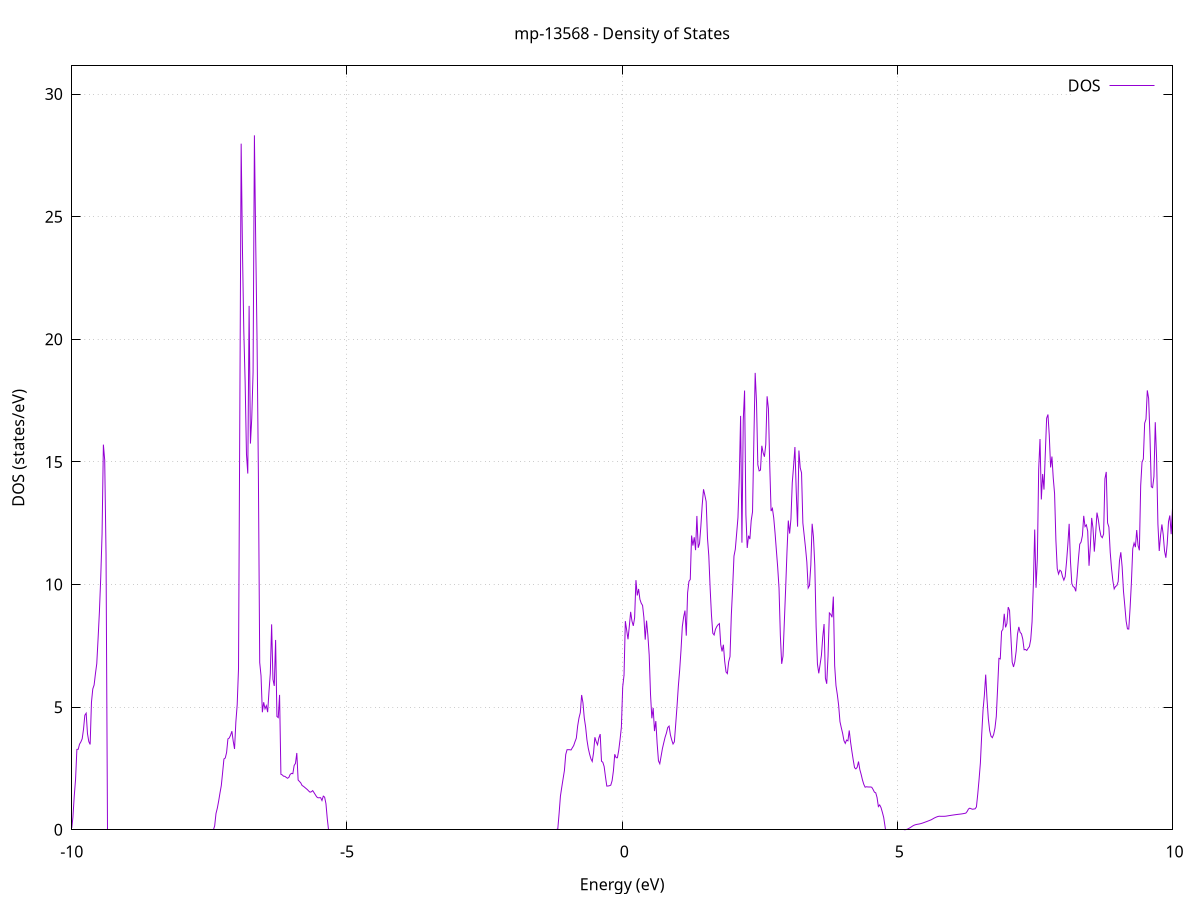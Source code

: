 set title 'mp-13568 - Density of States'
set xlabel 'Energy (eV)'
set ylabel 'DOS (states/eV)'
set grid
set xrange [-10:10]
set yrange [0:31.149]
set xzeroaxis lt -1
set terminal png size 800,600
set output 'mp-13568_dos_gnuplot.png'
plot '-' using 1:2 with lines title 'DOS'
-34.990000 0.000000
-34.965900 0.000000
-34.941900 0.000000
-34.917800 0.000000
-34.893700 0.000000
-34.869600 0.000000
-34.845600 0.000000
-34.821500 0.000000
-34.797400 0.000000
-34.773400 0.000000
-34.749300 0.000000
-34.725200 0.000000
-34.701100 0.000000
-34.677100 0.000000
-34.653000 0.000000
-34.628900 0.000000
-34.604900 0.000000
-34.580800 0.000000
-34.556700 0.000000
-34.532600 0.000000
-34.508600 0.000000
-34.484500 0.000000
-34.460400 0.000000
-34.436400 0.000000
-34.412300 0.000000
-34.388200 0.000000
-34.364100 0.000000
-34.340100 0.000000
-34.316000 0.000000
-34.291900 0.000000
-34.267900 0.000000
-34.243800 0.000000
-34.219700 0.000000
-34.195600 0.000000
-34.171600 0.000000
-34.147500 0.000000
-34.123400 0.000000
-34.099300 0.000000
-34.075300 0.000000
-34.051200 0.000000
-34.027100 0.000000
-34.003100 0.000000
-33.979000 0.000000
-33.954900 0.000000
-33.930800 0.000000
-33.906800 0.000000
-33.882700 0.000000
-33.858600 0.000000
-33.834600 0.000000
-33.810500 0.000000
-33.786400 0.000000
-33.762300 0.000000
-33.738300 0.000000
-33.714200 0.000000
-33.690100 0.000000
-33.666100 0.000000
-33.642000 0.000000
-33.617900 0.000000
-33.593800 0.000000
-33.569800 0.000000
-33.545700 0.000000
-33.521600 0.000000
-33.497600 0.000000
-33.473500 0.000000
-33.449400 0.000000
-33.425300 0.000000
-33.401300 0.000000
-33.377200 0.000000
-33.353100 0.000000
-33.329100 0.000000
-33.305000 0.000000
-33.280900 0.000000
-33.256800 0.000000
-33.232800 0.000000
-33.208700 0.000000
-33.184600 0.000000
-33.160600 0.000000
-33.136500 0.000000
-33.112400 0.000000
-33.088300 0.000000
-33.064300 0.000000
-33.040200 0.000000
-33.016100 0.000000
-32.992100 0.000000
-32.968000 0.000000
-32.943900 0.000000
-32.919800 0.000000
-32.895800 0.000000
-32.871700 0.000000
-32.847600 0.000000
-32.823600 0.000000
-32.799500 86.111900
-32.775400 232.921200
-32.751300 0.000000
-32.727300 0.000000
-32.703200 0.000000
-32.679100 0.000000
-32.655100 0.000000
-32.631000 0.000000
-32.606900 0.000000
-32.582800 0.000000
-32.558800 0.000000
-32.534700 0.000000
-32.510600 0.000000
-32.486600 0.000000
-32.462500 0.000000
-32.438400 0.000000
-32.414300 0.000000
-32.390300 0.000000
-32.366200 0.000000
-32.342100 0.000000
-32.318100 0.000000
-32.294000 0.000000
-32.269900 0.000000
-32.245800 0.000000
-32.221800 0.000000
-32.197700 0.000000
-32.173600 0.000000
-32.149600 0.000000
-32.125500 0.000000
-32.101400 0.000000
-32.077300 0.000000
-32.053300 0.000000
-32.029200 0.000000
-32.005100 0.000000
-31.981000 0.000000
-31.957000 0.000000
-31.932900 0.000000
-31.908800 0.000000
-31.884800 0.000000
-31.860700 0.000000
-31.836600 0.000000
-31.812500 0.000000
-31.788500 0.000000
-31.764400 0.000000
-31.740300 0.000000
-31.716300 0.000000
-31.692200 0.000000
-31.668100 0.000000
-31.644000 0.000000
-31.620000 0.000000
-31.595900 0.000000
-31.571800 0.000000
-31.547800 0.000000
-31.523700 0.000000
-31.499600 0.000000
-31.475500 0.000000
-31.451500 0.000000
-31.427400 0.000000
-31.403300 0.000000
-31.379300 0.000000
-31.355200 0.000000
-31.331100 0.000000
-31.307000 0.000000
-31.283000 0.000000
-31.258900 0.000000
-31.234800 0.000000
-31.210800 0.000000
-31.186700 0.000000
-31.162600 0.000000
-31.138500 0.000000
-31.114500 0.000000
-31.090400 0.000000
-31.066300 0.000000
-31.042300 0.000000
-31.018200 0.000000
-30.994100 0.000000
-30.970000 0.000000
-30.946000 0.000000
-30.921900 0.000000
-30.897800 0.000000
-30.873800 0.000000
-30.849700 0.000000
-30.825600 0.000000
-30.801500 0.000000
-30.777500 0.000000
-30.753400 0.000000
-30.729300 0.000000
-30.705300 0.000000
-30.681200 0.000000
-30.657100 0.000000
-30.633000 0.000000
-30.609000 0.000000
-30.584900 0.000000
-30.560800 0.000000
-30.536800 0.000000
-30.512700 0.000000
-30.488600 0.000000
-30.464500 0.000000
-30.440500 0.000000
-30.416400 0.000000
-30.392300 0.000000
-30.368300 0.000000
-30.344200 0.000000
-30.320100 0.000000
-30.296000 0.000000
-30.272000 0.000000
-30.247900 0.000000
-30.223800 0.000000
-30.199800 0.000000
-30.175700 0.000000
-30.151600 0.000000
-30.127500 0.000000
-30.103500 0.000000
-30.079400 0.000000
-30.055300 0.000000
-30.031300 0.000000
-30.007200 0.000000
-29.983100 0.000000
-29.959000 0.000000
-29.935000 0.000000
-29.910900 0.000000
-29.886800 0.000000
-29.862800 0.000000
-29.838700 0.000000
-29.814600 0.000000
-29.790500 0.000000
-29.766500 0.000000
-29.742400 0.000000
-29.718300 0.000000
-29.694200 0.000000
-29.670200 0.000000
-29.646100 0.000000
-29.622000 0.000000
-29.598000 0.000000
-29.573900 0.000000
-29.549800 0.000000
-29.525700 0.000000
-29.501700 0.000000
-29.477600 0.000000
-29.453500 0.000000
-29.429500 0.000000
-29.405400 0.000000
-29.381300 0.000000
-29.357200 0.000000
-29.333200 0.000000
-29.309100 0.000000
-29.285000 0.000000
-29.261000 0.000000
-29.236900 0.000000
-29.212800 0.000000
-29.188700 0.000000
-29.164700 0.000000
-29.140600 0.000000
-29.116500 0.000000
-29.092500 0.000000
-29.068400 0.000000
-29.044300 0.000000
-29.020200 0.000000
-28.996200 0.000000
-28.972100 0.000000
-28.948000 0.000000
-28.924000 0.000000
-28.899900 0.000000
-28.875800 0.000000
-28.851700 0.000000
-28.827700 0.000000
-28.803600 0.000000
-28.779500 0.000000
-28.755500 0.000000
-28.731400 0.000000
-28.707300 0.000000
-28.683200 0.000000
-28.659200 0.000000
-28.635100 0.000000
-28.611000 0.000000
-28.587000 0.000000
-28.562900 0.000000
-28.538800 0.000000
-28.514700 0.000000
-28.490700 0.000000
-28.466600 0.000000
-28.442500 0.000000
-28.418500 0.000000
-28.394400 0.000000
-28.370300 0.000000
-28.346200 0.000000
-28.322200 0.000000
-28.298100 0.000000
-28.274000 0.000000
-28.250000 0.000000
-28.225900 0.000000
-28.201800 0.000000
-28.177700 0.000000
-28.153700 0.000000
-28.129600 0.000000
-28.105500 0.000000
-28.081500 0.000000
-28.057400 0.000000
-28.033300 0.000000
-28.009200 0.000000
-27.985200 0.000000
-27.961100 0.000000
-27.937000 0.000000
-27.913000 0.000000
-27.888900 0.000000
-27.864800 0.000000
-27.840700 0.000000
-27.816700 0.000000
-27.792600 0.000000
-27.768500 0.000000
-27.744500 0.000000
-27.720400 0.000000
-27.696300 0.000000
-27.672200 0.000000
-27.648200 0.000000
-27.624100 0.000000
-27.600000 0.000000
-27.575900 0.000000
-27.551900 0.000000
-27.527800 0.000000
-27.503700 0.000000
-27.479700 0.000000
-27.455600 0.000000
-27.431500 0.000000
-27.407400 0.000000
-27.383400 0.000000
-27.359300 0.000000
-27.335200 0.000000
-27.311200 0.000000
-27.287100 0.000000
-27.263000 0.000000
-27.238900 0.000000
-27.214900 0.000000
-27.190800 0.000000
-27.166700 0.000000
-27.142700 0.000000
-27.118600 0.000000
-27.094500 0.000000
-27.070400 0.000000
-27.046400 0.000000
-27.022300 0.000000
-26.998200 0.000000
-26.974200 0.000000
-26.950100 0.000000
-26.926000 0.000000
-26.901900 0.000000
-26.877900 0.000000
-26.853800 0.000000
-26.829700 0.000000
-26.805700 0.000000
-26.781600 0.000000
-26.757500 0.000000
-26.733400 0.000000
-26.709400 0.000000
-26.685300 0.000000
-26.661200 0.000000
-26.637200 0.000000
-26.613100 0.000000
-26.589000 0.000000
-26.564900 0.000000
-26.540900 0.000000
-26.516800 0.000000
-26.492700 0.000000
-26.468700 0.000000
-26.444600 0.000000
-26.420500 0.000000
-26.396400 0.000000
-26.372400 0.000000
-26.348300 0.000000
-26.324200 0.000000
-26.300200 0.000000
-26.276100 0.000000
-26.252000 0.000000
-26.227900 0.000000
-26.203900 0.000000
-26.179800 0.000000
-26.155700 0.000000
-26.131700 0.000000
-26.107600 0.000000
-26.083500 0.000000
-26.059400 0.000000
-26.035400 0.000000
-26.011300 0.000000
-25.987200 0.000000
-25.963200 0.000000
-25.939100 0.000000
-25.915000 0.000000
-25.890900 0.000000
-25.866900 0.000000
-25.842800 0.000000
-25.818700 0.000000
-25.794700 0.000000
-25.770600 0.000000
-25.746500 0.000000
-25.722400 0.000000
-25.698400 0.000000
-25.674300 0.000000
-25.650200 0.000000
-25.626200 0.000000
-25.602100 0.000000
-25.578000 0.000000
-25.553900 0.000000
-25.529900 0.000000
-25.505800 0.000000
-25.481700 0.000000
-25.457700 0.000000
-25.433600 0.000000
-25.409500 0.000000
-25.385400 0.000000
-25.361400 0.000000
-25.337300 0.000000
-25.313200 0.000000
-25.289100 0.000000
-25.265100 0.000000
-25.241000 0.000000
-25.216900 0.000000
-25.192900 0.000000
-25.168800 0.000000
-25.144700 0.000000
-25.120600 0.000000
-25.096600 0.000000
-25.072500 0.000000
-25.048400 0.000000
-25.024400 0.000000
-25.000300 0.000000
-24.976200 0.000000
-24.952100 0.000000
-24.928100 0.000000
-24.904000 0.000000
-24.879900 0.000000
-24.855900 0.000000
-24.831800 0.000000
-24.807700 0.000000
-24.783600 0.000000
-24.759600 0.000000
-24.735500 0.000000
-24.711400 0.000000
-24.687400 0.000000
-24.663300 0.000000
-24.639200 0.000000
-24.615100 0.000000
-24.591100 0.000000
-24.567000 0.000000
-24.542900 0.000000
-24.518900 0.000000
-24.494800 0.000000
-24.470700 0.000000
-24.446600 0.000000
-24.422600 0.000000
-24.398500 0.000000
-24.374400 0.000000
-24.350400 0.000000
-24.326300 0.000000
-24.302200 0.000000
-24.278100 0.000000
-24.254100 0.000000
-24.230000 0.000000
-24.205900 0.000000
-24.181900 0.000000
-24.157800 0.000000
-24.133700 0.000000
-24.109600 0.000000
-24.085600 0.000000
-24.061500 0.000000
-24.037400 0.000000
-24.013400 0.000000
-23.989300 0.000000
-23.965200 0.000000
-23.941100 0.000000
-23.917100 0.000000
-23.893000 0.000000
-23.868900 0.000000
-23.844900 0.000000
-23.820800 0.000000
-23.796700 0.000000
-23.772600 0.000000
-23.748600 0.000000
-23.724500 0.000000
-23.700400 0.000000
-23.676400 0.000000
-23.652300 0.000000
-23.628200 0.000000
-23.604100 0.000000
-23.580100 0.000000
-23.556000 0.000000
-23.531900 0.000000
-23.507900 0.000000
-23.483800 0.000000
-23.459700 0.000000
-23.435600 0.000000
-23.411600 0.000000
-23.387500 0.000000
-23.363400 0.000000
-23.339400 0.000000
-23.315300 0.000000
-23.291200 0.000000
-23.267100 0.000000
-23.243100 0.000000
-23.219000 0.000000
-23.194900 0.000000
-23.170900 0.000000
-23.146800 0.000000
-23.122700 0.000000
-23.098600 0.000000
-23.074600 0.000000
-23.050500 0.000000
-23.026400 0.000000
-23.002300 0.000000
-22.978300 0.000000
-22.954200 0.000000
-22.930100 0.000000
-22.906100 0.000000
-22.882000 0.000000
-22.857900 0.000000
-22.833800 0.000000
-22.809800 0.000000
-22.785700 0.000000
-22.761600 0.000000
-22.737600 0.000000
-22.713500 0.000000
-22.689400 0.000000
-22.665300 0.000000
-22.641300 0.000000
-22.617200 0.000000
-22.593100 0.000000
-22.569100 0.000000
-22.545000 0.000000
-22.520900 0.000000
-22.496800 0.000000
-22.472800 0.000000
-22.448700 0.000000
-22.424600 0.000000
-22.400600 0.000000
-22.376500 0.000000
-22.352400 0.000000
-22.328300 0.000000
-22.304300 0.000000
-22.280200 0.000000
-22.256100 0.000000
-22.232100 0.000000
-22.208000 0.000000
-22.183900 0.000000
-22.159800 0.000000
-22.135800 0.000000
-22.111700 0.000000
-22.087600 0.000000
-22.063600 0.000000
-22.039500 0.000000
-22.015400 0.000000
-21.991300 0.000000
-21.967300 0.000000
-21.943200 0.000000
-21.919100 0.000000
-21.895100 0.000000
-21.871000 0.000000
-21.846900 0.000000
-21.822800 0.000000
-21.798800 0.000000
-21.774700 0.000000
-21.750600 0.000000
-21.726600 0.000000
-21.702500 0.000000
-21.678400 0.000000
-21.654300 0.000000
-21.630300 0.000000
-21.606200 0.000000
-21.582100 0.000000
-21.558100 0.000000
-21.534000 0.000000
-21.509900 0.000000
-21.485800 0.000000
-21.461800 0.000000
-21.437700 0.000000
-21.413600 0.000000
-21.389600 0.000000
-21.365500 0.000000
-21.341400 0.000000
-21.317300 0.000000
-21.293300 0.000000
-21.269200 0.000000
-21.245100 0.000000
-21.221100 0.000000
-21.197000 0.000000
-21.172900 0.000000
-21.148800 0.000000
-21.124800 0.000000
-21.100700 0.000000
-21.076600 0.000000
-21.052600 0.000000
-21.028500 0.000000
-21.004400 0.000000
-20.980300 0.000000
-20.956300 0.000000
-20.932200 0.000000
-20.908100 0.000000
-20.884000 0.000000
-20.860000 0.000000
-20.835900 0.000000
-20.811800 0.000000
-20.787800 0.000000
-20.763700 0.000000
-20.739600 0.000000
-20.715500 0.000000
-20.691500 0.000000
-20.667400 0.000000
-20.643300 0.000000
-20.619300 0.000000
-20.595200 0.000000
-20.571100 0.000000
-20.547000 0.000000
-20.523000 0.000000
-20.498900 0.000000
-20.474800 0.000000
-20.450800 0.000000
-20.426700 0.000000
-20.402600 0.000000
-20.378500 0.000000
-20.354500 0.000000
-20.330400 0.000000
-20.306300 0.000000
-20.282300 0.000000
-20.258200 0.000000
-20.234100 0.000000
-20.210000 0.000000
-20.186000 0.000000
-20.161900 0.000000
-20.137800 0.000000
-20.113800 0.000000
-20.089700 0.000000
-20.065600 0.000000
-20.041500 0.000000
-20.017500 0.000000
-19.993400 0.000000
-19.969300 0.000000
-19.945300 0.000000
-19.921200 0.000000
-19.897100 0.000000
-19.873000 0.000000
-19.849000 0.000000
-19.824900 0.000000
-19.800800 0.000000
-19.776800 0.000000
-19.752700 0.000000
-19.728600 0.000000
-19.704500 0.000000
-19.680500 0.000000
-19.656400 0.000000
-19.632300 0.000000
-19.608300 0.000000
-19.584200 0.000000
-19.560100 0.000000
-19.536000 0.000000
-19.512000 0.000000
-19.487900 0.000000
-19.463800 0.000000
-19.439800 0.000000
-19.415700 0.000000
-19.391600 0.000000
-19.367500 0.000000
-19.343500 0.000000
-19.319400 0.000000
-19.295300 0.000000
-19.271300 0.000000
-19.247200 0.000000
-19.223100 0.000000
-19.199000 0.000000
-19.175000 0.000000
-19.150900 0.000000
-19.126800 0.000000
-19.102800 0.000000
-19.078700 0.000000
-19.054600 0.000000
-19.030500 0.000000
-19.006500 0.000000
-18.982400 0.000000
-18.958300 0.000000
-18.934300 0.000000
-18.910200 0.000000
-18.886100 0.000000
-18.862000 0.000000
-18.838000 0.000000
-18.813900 0.000000
-18.789800 0.000000
-18.765800 0.000000
-18.741700 0.000000
-18.717600 0.000000
-18.693500 0.000000
-18.669500 0.000000
-18.645400 0.000000
-18.621300 0.000000
-18.597200 0.000000
-18.573200 0.000000
-18.549100 0.000000
-18.525000 0.000000
-18.501000 0.000000
-18.476900 0.000000
-18.452800 0.000000
-18.428700 0.000000
-18.404700 0.000000
-18.380600 0.000000
-18.356500 0.000000
-18.332500 0.000000
-18.308400 0.000000
-18.284300 0.000000
-18.260200 0.000000
-18.236200 0.000000
-18.212100 0.000000
-18.188000 0.000000
-18.164000 0.000000
-18.139900 0.000000
-18.115800 0.000000
-18.091700 0.000000
-18.067700 0.000000
-18.043600 0.000000
-18.019500 0.000000
-17.995500 0.000000
-17.971400 0.000000
-17.947300 0.000000
-17.923200 0.000000
-17.899200 0.000000
-17.875100 0.000000
-17.851000 0.000000
-17.827000 0.000000
-17.802900 0.000000
-17.778800 0.000000
-17.754700 0.000000
-17.730700 0.000000
-17.706600 0.000000
-17.682500 0.000000
-17.658500 0.000000
-17.634400 0.000000
-17.610300 0.000000
-17.586200 0.000000
-17.562200 0.000000
-17.538100 0.000000
-17.514000 0.000000
-17.490000 0.000000
-17.465900 0.000000
-17.441800 0.000000
-17.417700 0.000000
-17.393700 0.000000
-17.369600 0.000000
-17.345500 0.000000
-17.321500 0.000000
-17.297400 0.000000
-17.273300 0.000000
-17.249200 0.000000
-17.225200 0.000000
-17.201100 0.000000
-17.177000 0.000000
-17.153000 0.000000
-17.128900 0.000000
-17.104800 0.000000
-17.080700 0.000000
-17.056700 0.000000
-17.032600 0.000000
-17.008500 0.000000
-16.984500 0.000000
-16.960400 0.000000
-16.936300 0.000000
-16.912200 0.000000
-16.888200 0.000000
-16.864100 0.000000
-16.840000 0.000000
-16.816000 0.000000
-16.791900 0.000000
-16.767800 0.000000
-16.743700 0.000000
-16.719700 0.000000
-16.695600 0.000000
-16.671500 0.000000
-16.647500 0.000000
-16.623400 0.000000
-16.599300 0.000000
-16.575200 0.000000
-16.551200 0.000000
-16.527100 0.000000
-16.503000 0.000000
-16.478900 0.000000
-16.454900 0.000000
-16.430800 0.000000
-16.406700 0.000000
-16.382700 0.000000
-16.358600 0.000000
-16.334500 0.000000
-16.310400 0.000000
-16.286400 0.000000
-16.262300 0.000000
-16.238200 0.000000
-16.214200 0.000000
-16.190100 0.000000
-16.166000 0.000000
-16.141900 0.000000
-16.117900 0.000000
-16.093800 0.000000
-16.069700 0.000000
-16.045700 0.000000
-16.021600 0.000000
-15.997500 0.000000
-15.973400 0.000000
-15.949400 0.000000
-15.925300 0.000000
-15.901200 0.000000
-15.877200 0.000000
-15.853100 0.000000
-15.829000 0.000000
-15.804900 0.000000
-15.780900 0.000000
-15.756800 0.000000
-15.732700 0.000000
-15.708700 0.000000
-15.684600 0.000000
-15.660500 0.000000
-15.636400 0.000000
-15.612400 0.000000
-15.588300 0.000000
-15.564200 0.000000
-15.540200 0.000000
-15.516100 0.000000
-15.492000 0.000000
-15.467900 0.000000
-15.443900 0.000000
-15.419800 0.000000
-15.395700 0.000000
-15.371700 0.000000
-15.347600 0.000000
-15.323500 0.000000
-15.299400 0.000000
-15.275400 0.000000
-15.251300 0.000000
-15.227200 0.000000
-15.203200 0.000000
-15.179100 0.000000
-15.155000 0.000000
-15.130900 0.000000
-15.106900 0.000000
-15.082800 0.000000
-15.058700 0.000000
-15.034700 0.000000
-15.010600 0.000000
-14.986500 0.000000
-14.962400 0.000000
-14.938400 0.000000
-14.914300 0.000000
-14.890200 0.000000
-14.866200 0.000000
-14.842100 0.000000
-14.818000 0.000000
-14.793900 0.000000
-14.769900 0.000000
-14.745800 0.000000
-14.721700 0.000000
-14.697700 0.000000
-14.673600 0.000000
-14.649500 0.000000
-14.625400 0.000000
-14.601400 0.000000
-14.577300 0.000000
-14.553200 0.000000
-14.529200 0.000000
-14.505100 0.000000
-14.481000 0.000000
-14.456900 0.000000
-14.432900 0.000000
-14.408800 0.000000
-14.384700 0.000000
-14.360700 0.000000
-14.336600 12.967700
-14.312500 31.496700
-14.288400 42.313700
-14.264400 48.098300
-14.240300 62.710600
-14.216200 59.445300
-14.192100 24.564800
-14.168100 40.774800
-14.144000 45.302000
-14.119900 33.824400
-14.095900 59.815400
-14.071800 63.759600
-14.047700 96.564700
-14.023600 73.186100
-13.999600 54.507500
-13.975500 55.026000
-13.951400 69.429700
-13.927400 77.406000
-13.903300 0.031600
-13.879200 0.000000
-13.855100 0.000000
-13.831100 0.000000
-13.807000 0.000000
-13.782900 0.000000
-13.758900 0.000000
-13.734800 0.000000
-13.710700 0.000000
-13.686600 0.000000
-13.662600 0.000000
-13.638500 0.000000
-13.614400 0.000000
-13.590400 0.000000
-13.566300 0.000000
-13.542200 0.000000
-13.518100 0.000000
-13.494100 0.000000
-13.470000 0.000000
-13.445900 0.000000
-13.421900 0.000000
-13.397800 0.000000
-13.373700 0.000000
-13.349600 0.000000
-13.325600 0.000000
-13.301500 0.000000
-13.277400 0.000000
-13.253400 0.000000
-13.229300 0.000000
-13.205200 0.000000
-13.181100 0.000000
-13.157100 0.000000
-13.133000 0.000000
-13.108900 0.000000
-13.084900 0.000000
-13.060800 0.000000
-13.036700 0.000000
-13.012600 0.000000
-12.988600 0.000000
-12.964500 0.000000
-12.940400 0.000000
-12.916400 0.000000
-12.892300 0.000000
-12.868200 0.000000
-12.844100 0.000000
-12.820100 0.000000
-12.796000 0.000000
-12.771900 0.000000
-12.747900 0.000000
-12.723800 0.000000
-12.699700 0.000000
-12.675600 0.000000
-12.651600 0.000000
-12.627500 0.000000
-12.603400 0.000000
-12.579400 0.000000
-12.555300 0.000000
-12.531200 0.000000
-12.507100 0.000000
-12.483100 0.000000
-12.459000 0.000000
-12.434900 0.000000
-12.410900 0.000000
-12.386800 0.000000
-12.362700 0.000000
-12.338600 0.000000
-12.314600 0.000000
-12.290500 0.000000
-12.266400 0.000000
-12.242400 0.000000
-12.218300 0.000000
-12.194200 0.000000
-12.170100 0.000000
-12.146100 0.000000
-12.122000 0.000000
-12.097900 0.000000
-12.073900 0.000000
-12.049800 0.000000
-12.025700 0.000000
-12.001600 0.000000
-11.977600 0.000000
-11.953500 0.000000
-11.929400 0.000000
-11.905300 0.000000
-11.881300 0.000000
-11.857200 0.000000
-11.833100 0.000000
-11.809100 0.000000
-11.785000 0.000000
-11.760900 0.000000
-11.736800 0.000000
-11.712800 0.000000
-11.688700 0.000000
-11.664600 0.000000
-11.640600 0.000000
-11.616500 0.000000
-11.592400 0.000000
-11.568300 0.000000
-11.544300 0.000000
-11.520200 0.000000
-11.496100 0.000000
-11.472100 0.000000
-11.448000 0.000000
-11.423900 0.000000
-11.399800 0.000000
-11.375800 0.000000
-11.351700 0.000000
-11.327600 0.000000
-11.303600 0.000000
-11.279500 0.000000
-11.255400 0.000000
-11.231300 0.000000
-11.207300 0.000000
-11.183200 0.000000
-11.159100 0.000000
-11.135100 0.000000
-11.111000 0.000000
-11.086900 0.000000
-11.062800 0.000000
-11.038800 0.000000
-11.014700 0.000000
-10.990600 0.000000
-10.966600 0.000000
-10.942500 0.000000
-10.918400 0.000000
-10.894300 0.000000
-10.870300 0.000000
-10.846200 0.000000
-10.822100 0.000000
-10.798100 0.000000
-10.774000 0.000000
-10.749900 0.000000
-10.725800 0.000000
-10.701800 0.000000
-10.677700 0.000000
-10.653600 0.000000
-10.629600 0.000000
-10.605500 0.000000
-10.581400 0.000000
-10.557300 0.000000
-10.533300 0.000000
-10.509200 0.000000
-10.485100 0.000000
-10.461100 0.000000
-10.437000 0.000000
-10.412900 0.000000
-10.388800 0.000000
-10.364800 0.000000
-10.340700 0.000000
-10.316600 0.000000
-10.292600 0.000000
-10.268500 0.000000
-10.244400 0.000000
-10.220300 0.000000
-10.196300 0.000000
-10.172200 0.000000
-10.148100 0.000000
-10.124100 0.000000
-10.100000 0.000000
-10.075900 0.000000
-10.051800 0.000000
-10.027800 0.000000
-10.003700 0.000000
-9.979600 0.510400
-9.955600 1.368800
-9.931500 2.054200
-9.907400 3.277600
-9.883300 3.283200
-9.859300 3.489300
-9.835200 3.582200
-9.811100 3.710400
-9.787000 4.101700
-9.763000 4.671100
-9.738900 4.753200
-9.714800 3.918100
-9.690800 3.595000
-9.666700 3.479600
-9.642600 5.199600
-9.618500 5.742500
-9.594500 5.902000
-9.570400 6.362800
-9.546300 6.773900
-9.522300 7.790100
-9.498200 8.890200
-9.474100 10.285500
-9.450000 12.053100
-9.426000 15.705700
-9.401900 15.074000
-9.377800 11.230900
-9.353800 0.000000
-9.329700 0.000000
-9.305600 0.000000
-9.281500 0.000000
-9.257500 0.000000
-9.233400 0.000000
-9.209300 0.000000
-9.185300 0.000000
-9.161200 0.000000
-9.137100 0.000000
-9.113000 0.000000
-9.089000 0.000000
-9.064900 0.000000
-9.040800 0.000000
-9.016800 0.000000
-8.992700 0.000000
-8.968600 0.000000
-8.944500 0.000000
-8.920500 0.000000
-8.896400 0.000000
-8.872300 0.000000
-8.848300 0.000000
-8.824200 0.000000
-8.800100 0.000000
-8.776000 0.000000
-8.752000 0.000000
-8.727900 0.000000
-8.703800 0.000000
-8.679800 0.000000
-8.655700 0.000000
-8.631600 0.000000
-8.607500 0.000000
-8.583500 0.000000
-8.559400 0.000000
-8.535300 0.000000
-8.511300 0.000000
-8.487200 0.000000
-8.463100 0.000000
-8.439000 0.000000
-8.415000 0.000000
-8.390900 0.000000
-8.366800 0.000000
-8.342800 0.000000
-8.318700 0.000000
-8.294600 0.000000
-8.270500 0.000000
-8.246500 0.000000
-8.222400 0.000000
-8.198300 0.000000
-8.174300 0.000000
-8.150200 0.000000
-8.126100 0.000000
-8.102000 0.000000
-8.078000 0.000000
-8.053900 0.000000
-8.029800 0.000000
-8.005800 0.000000
-7.981700 0.000000
-7.957600 0.000000
-7.933500 0.000000
-7.909500 0.000000
-7.885400 0.000000
-7.861300 0.000000
-7.837300 0.000000
-7.813200 0.000000
-7.789100 0.000000
-7.765000 0.000000
-7.741000 0.000000
-7.716900 0.000000
-7.692800 0.000000
-7.668800 0.000000
-7.644700 0.000000
-7.620600 0.000000
-7.596500 0.000000
-7.572500 0.000000
-7.548400 0.000000
-7.524300 0.000000
-7.500200 0.000000
-7.476200 0.000000
-7.452100 0.000000
-7.428000 0.000000
-7.404000 0.158000
-7.379900 0.660900
-7.355800 0.880200
-7.331700 1.167900
-7.307700 1.495900
-7.283600 1.799400
-7.259500 2.331000
-7.235500 2.887000
-7.211400 2.926300
-7.187300 3.152000
-7.163200 3.705000
-7.139200 3.742300
-7.115100 3.855500
-7.091000 4.020100
-7.067000 3.615200
-7.042900 3.295800
-7.018800 4.395900
-6.994700 5.096000
-6.970700 6.573600
-6.946600 17.114800
-6.922500 27.978000
-6.898500 23.593800
-6.874400 20.321700
-6.850300 18.259700
-6.826200 15.318800
-6.802200 14.525800
-6.778100 21.362200
-6.754000 15.747000
-6.730000 16.781300
-6.705900 18.647800
-6.681800 28.316900
-6.657700 23.874200
-6.633700 19.940800
-6.609600 14.530700
-6.585500 6.818800
-6.561500 6.277800
-6.537400 4.791800
-6.513300 5.200300
-6.489200 4.933200
-6.465200 5.059900
-6.441100 4.795700
-6.417000 5.633200
-6.393000 6.373200
-6.368900 8.376500
-6.344800 6.133400
-6.320700 5.865800
-6.296700 7.741100
-6.272600 4.618700
-6.248500 4.574100
-6.224500 5.500800
-6.200400 2.264300
-6.176300 2.237000
-6.152200 2.185100
-6.128200 2.177800
-6.104100 2.136500
-6.080000 2.100600
-6.056000 2.134700
-6.031900 2.257700
-6.007800 2.300700
-5.983700 2.286700
-5.959700 2.620500
-5.935600 2.708800
-5.911500 3.130400
-5.887500 2.030800
-5.863400 1.971000
-5.839300 1.911200
-5.815200 1.805400
-5.791200 1.773200
-5.767100 1.727900
-5.743000 1.682600
-5.719000 1.636600
-5.694900 1.579400
-5.670800 1.532600
-5.646700 1.550100
-5.622700 1.597300
-5.598600 1.514900
-5.574500 1.428400
-5.550500 1.341900
-5.526400 1.304900
-5.502300 1.306600
-5.478200 1.308400
-5.454200 1.193300
-5.430100 1.372200
-5.406000 1.331500
-5.381900 1.063600
-5.357900 0.454200
-5.333800 0.000000
-5.309700 0.000000
-5.285700 0.000000
-5.261600 0.000000
-5.237500 0.000000
-5.213400 0.000000
-5.189400 0.000000
-5.165300 0.000000
-5.141200 0.000000
-5.117200 0.000000
-5.093100 0.000000
-5.069000 0.000000
-5.044900 0.000000
-5.020900 0.000000
-4.996800 0.000000
-4.972700 0.000000
-4.948700 0.000000
-4.924600 0.000000
-4.900500 0.000000
-4.876400 0.000000
-4.852400 0.000000
-4.828300 0.000000
-4.804200 0.000000
-4.780200 0.000000
-4.756100 0.000000
-4.732000 0.000000
-4.707900 0.000000
-4.683900 0.000000
-4.659800 0.000000
-4.635700 0.000000
-4.611700 0.000000
-4.587600 0.000000
-4.563500 0.000000
-4.539400 0.000000
-4.515400 0.000000
-4.491300 0.000000
-4.467200 0.000000
-4.443200 0.000000
-4.419100 0.000000
-4.395000 0.000000
-4.370900 0.000000
-4.346900 0.000000
-4.322800 0.000000
-4.298700 0.000000
-4.274700 0.000000
-4.250600 0.000000
-4.226500 0.000000
-4.202400 0.000000
-4.178400 0.000000
-4.154300 0.000000
-4.130200 0.000000
-4.106200 0.000000
-4.082100 0.000000
-4.058000 0.000000
-4.033900 0.000000
-4.009900 0.000000
-3.985800 0.000000
-3.961700 0.000000
-3.937700 0.000000
-3.913600 0.000000
-3.889500 0.000000
-3.865400 0.000000
-3.841400 0.000000
-3.817300 0.000000
-3.793200 0.000000
-3.769200 0.000000
-3.745100 0.000000
-3.721000 0.000000
-3.696900 0.000000
-3.672900 0.000000
-3.648800 0.000000
-3.624700 0.000000
-3.600700 0.000000
-3.576600 0.000000
-3.552500 0.000000
-3.528400 0.000000
-3.504400 0.000000
-3.480300 0.000000
-3.456200 0.000000
-3.432200 0.000000
-3.408100 0.000000
-3.384000 0.000000
-3.359900 0.000000
-3.335900 0.000000
-3.311800 0.000000
-3.287700 0.000000
-3.263700 0.000000
-3.239600 0.000000
-3.215500 0.000000
-3.191400 0.000000
-3.167400 0.000000
-3.143300 0.000000
-3.119200 0.000000
-3.095100 0.000000
-3.071100 0.000000
-3.047000 0.000000
-3.022900 0.000000
-2.998900 0.000000
-2.974800 0.000000
-2.950700 0.000000
-2.926600 0.000000
-2.902600 0.000000
-2.878500 0.000000
-2.854400 0.000000
-2.830400 0.000000
-2.806300 0.000000
-2.782200 0.000000
-2.758100 0.000000
-2.734100 0.000000
-2.710000 0.000000
-2.685900 0.000000
-2.661900 0.000000
-2.637800 0.000000
-2.613700 0.000000
-2.589600 0.000000
-2.565600 0.000000
-2.541500 0.000000
-2.517400 0.000000
-2.493400 0.000000
-2.469300 0.000000
-2.445200 0.000000
-2.421100 0.000000
-2.397100 0.000000
-2.373000 0.000000
-2.348900 0.000000
-2.324900 0.000000
-2.300800 0.000000
-2.276700 0.000000
-2.252600 0.000000
-2.228600 0.000000
-2.204500 0.000000
-2.180400 0.000000
-2.156400 0.000000
-2.132300 0.000000
-2.108200 0.000000
-2.084100 0.000000
-2.060100 0.000000
-2.036000 0.000000
-2.011900 0.000000
-1.987900 0.000000
-1.963800 0.000000
-1.939700 0.000000
-1.915600 0.000000
-1.891600 0.000000
-1.867500 0.000000
-1.843400 0.000000
-1.819400 0.000000
-1.795300 0.000000
-1.771200 0.000000
-1.747100 0.000000
-1.723100 0.000000
-1.699000 0.000000
-1.674900 0.000000
-1.650900 0.000000
-1.626800 0.000000
-1.602700 0.000000
-1.578600 0.000000
-1.554600 0.000000
-1.530500 0.000000
-1.506400 0.000000
-1.482400 0.000000
-1.458300 0.000000
-1.434200 0.000000
-1.410100 0.000000
-1.386100 0.000000
-1.362000 0.000000
-1.337900 0.000000
-1.313900 0.000000
-1.289800 0.000000
-1.265700 0.000000
-1.241600 0.000000
-1.217600 0.000000
-1.193500 0.000000
-1.169400 0.034600
-1.145400 0.666800
-1.121300 1.373200
-1.097200 1.735100
-1.073100 2.079900
-1.049100 2.413700
-1.025000 3.068500
-1.000900 3.265500
-0.976900 3.265800
-0.952800 3.264000
-0.928700 3.254500
-0.904600 3.344600
-0.880600 3.432100
-0.856500 3.593500
-0.832400 3.735900
-0.808300 4.234400
-0.784300 4.559500
-0.760200 4.774600
-0.736100 5.495800
-0.712100 5.178800
-0.688000 4.555500
-0.663900 4.194700
-0.639800 3.669200
-0.615800 3.326900
-0.591700 3.086400
-0.567600 2.894700
-0.543600 2.786000
-0.519500 3.140500
-0.495400 3.772900
-0.471300 3.591500
-0.447300 3.465400
-0.423200 3.741200
-0.399100 3.902400
-0.375100 2.796300
-0.351000 2.751900
-0.326900 2.578600
-0.302800 2.158200
-0.278800 1.781500
-0.254700 1.784900
-0.230600 1.796500
-0.206600 1.818600
-0.182500 2.002100
-0.158400 2.408200
-0.134300 3.080700
-0.110300 2.939900
-0.086200 2.937300
-0.062100 3.240200
-0.038100 3.676900
-0.014000 4.182300
0.010100 5.823400
0.034200 6.302000
0.058200 8.508100
0.082300 8.141200
0.106400 7.767600
0.130400 8.302500
0.154500 8.885500
0.178600 8.508500
0.202700 8.314900
0.226700 8.647900
0.250800 10.179300
0.274900 9.553900
0.298900 9.819500
0.323000 9.394900
0.347100 9.236500
0.371200 9.148700
0.395200 8.655000
0.419300 7.752000
0.443400 8.528500
0.467400 7.934200
0.491500 7.122400
0.515600 5.523700
0.539700 4.545100
0.563700 4.969000
0.587800 4.023800
0.611900 4.431600
0.635900 3.517800
0.660000 2.809600
0.684100 2.693500
0.708200 3.004000
0.732200 3.316000
0.756300 3.548800
0.780400 3.775000
0.804400 3.942700
0.828500 4.170600
0.852600 4.227700
0.876700 3.872500
0.900700 3.662600
0.924800 3.497400
0.948900 3.586800
0.972900 4.291900
0.997000 5.033500
1.021100 5.852100
1.045200 6.508800
1.069200 7.312700
1.093300 8.285900
1.117400 8.678200
1.141400 8.938400
1.165500 7.915100
1.189600 9.666100
1.213700 10.130900
1.237700 10.208300
1.261800 11.998200
1.285900 11.588100
1.310000 11.927700
1.334000 11.402600
1.358100 12.796100
1.382200 11.499600
1.406200 11.674800
1.430300 12.375400
1.454400 13.232400
1.478500 13.884100
1.502500 13.645400
1.526600 13.381200
1.550700 11.894600
1.574700 11.167300
1.598800 9.853200
1.622900 8.760600
1.647000 8.015700
1.671000 7.943200
1.695100 8.173100
1.719200 8.287200
1.743200 8.360900
1.767300 8.407300
1.791400 7.549900
1.815500 7.272400
1.839500 7.545800
1.863600 6.867700
1.887700 6.434500
1.911700 6.368500
1.935800 6.853200
1.959900 7.060600
1.984000 8.760100
2.008000 9.874600
2.032100 11.162200
2.056200 11.440200
2.080200 12.072600
2.104300 12.725800
2.128400 14.351100
2.152500 16.877700
2.176500 11.708600
2.200600 16.706700
2.224700 17.910000
2.248700 12.844700
2.272800 11.491300
2.296900 11.991000
2.321000 11.852300
2.345000 12.607600
2.369100 12.961900
2.393200 15.881300
2.417200 18.629400
2.441300 17.455200
2.465400 14.883800
2.489500 14.633900
2.513500 14.665900
2.537600 15.658600
2.561700 15.375100
2.585700 15.212000
2.609800 15.710100
2.633900 17.675700
2.658000 17.175600
2.682000 14.853100
2.706100 12.998000
2.730200 13.103400
2.754200 12.720800
2.778300 12.102800
2.802400 11.394000
2.826500 10.695700
2.850500 9.853200
2.874600 7.931200
2.898700 6.766000
2.922700 7.079900
2.946800 8.462600
2.970900 9.836800
2.995000 11.326100
3.019000 12.609600
3.043100 12.078300
3.067200 12.675100
3.091200 14.151000
3.115300 14.834900
3.139400 15.606800
3.163500 13.790100
3.187500 12.360600
3.211600 15.464200
3.235700 14.760600
3.259700 14.552500
3.283800 12.509200
3.307900 12.002200
3.332000 11.495600
3.356000 10.915700
3.380100 9.856500
3.404200 9.959200
3.428200 10.789600
3.452300 12.477300
3.476400 11.939700
3.500500 10.781100
3.524500 8.286600
3.548600 6.758100
3.572700 6.379900
3.596800 6.741400
3.620800 7.113000
3.644900 7.861900
3.669000 8.390200
3.693000 6.181800
3.717100 5.953500
3.741200 7.086300
3.765300 8.841900
3.789300 8.785200
3.813400 8.665800
3.837500 9.507900
3.861500 6.692900
3.885600 5.878600
3.909700 5.515900
3.933800 5.075800
3.957800 4.410900
3.981900 4.162000
4.006000 3.933800
4.030000 3.636700
4.054100 3.522600
4.078200 3.659500
4.102300 3.625400
4.126300 4.048700
4.150400 3.582200
4.174500 3.199800
4.198500 2.851900
4.222600 2.533500
4.246700 2.482000
4.270800 2.548500
4.294800 2.782600
4.318900 2.455700
4.343000 2.255700
4.367000 2.029900
4.391100 1.850700
4.415200 1.736600
4.439300 1.753700
4.463300 1.746400
4.487400 1.743200
4.511500 1.745700
4.535500 1.733200
4.559600 1.644200
4.583700 1.535100
4.607800 1.506700
4.631800 1.314100
4.655900 0.947200
4.680000 1.012500
4.704000 0.901500
4.728100 0.714100
4.752200 0.503300
4.776300 0.000000
4.800300 0.000000
4.824400 0.000000
4.848500 0.000000
4.872500 0.000000
4.896600 0.000000
4.920700 0.000000
4.944800 0.000000
4.968800 0.000000
4.992900 0.000000
5.017000 0.000000
5.041000 0.000000
5.065100 0.000000
5.089200 0.000000
5.113300 0.000000
5.137300 0.001000
5.161400 0.010000
5.185500 0.028400
5.209500 0.055900
5.233600 0.088500
5.257700 0.124000
5.281800 0.158800
5.305800 0.187100
5.329900 0.206600
5.354000 0.219100
5.378000 0.228600
5.402100 0.238400
5.426200 0.251400
5.450300 0.267600
5.474300 0.286400
5.498400 0.306000
5.522500 0.326000
5.546500 0.346300
5.570600 0.367300
5.594700 0.389100
5.618800 0.410400
5.642800 0.442300
5.666900 0.473500
5.691000 0.500800
5.715100 0.523600
5.739100 0.542700
5.763200 0.552400
5.787300 0.549900
5.811300 0.548900
5.835400 0.549100
5.859500 0.550700
5.883600 0.555000
5.907600 0.564300
5.931700 0.573300
5.955800 0.581900
5.979800 0.590300
6.003900 0.598400
6.028000 0.606100
6.052100 0.614100
6.076100 0.621000
6.100200 0.628300
6.124300 0.634500
6.148300 0.640800
6.172400 0.647700
6.196500 0.657200
6.220600 0.667800
6.244600 0.679000
6.268700 0.745600
6.292800 0.846800
6.316800 0.880800
6.340900 0.858200
6.365000 0.837400
6.389100 0.845600
6.413100 0.854500
6.437200 0.931600
6.461300 1.452000
6.485300 2.053400
6.509400 2.726400
6.533500 3.885300
6.557600 4.884200
6.581600 5.483700
6.605700 6.327100
6.629800 5.317400
6.653800 4.526400
6.677900 4.044000
6.702000 3.815900
6.726100 3.756000
6.750100 3.883800
6.774200 4.146400
6.798300 4.620100
6.822300 5.771800
6.846400 6.990200
6.870500 6.967500
6.894600 8.091100
6.918600 8.176900
6.942700 8.807400
6.966800 8.253100
6.990800 8.408500
7.014900 9.079900
7.039000 8.946300
7.063100 7.907600
7.087100 6.837800
7.111200 6.639700
7.135300 6.854700
7.159300 7.280000
7.183400 7.975600
7.207500 8.272900
7.231600 8.049800
7.255600 7.993100
7.279700 7.774400
7.303800 7.340800
7.327800 7.351700
7.351900 7.312500
7.376000 7.399000
7.400100 7.473000
7.424100 7.755800
7.448200 8.475800
7.472300 10.021400
7.496300 12.243700
7.520400 9.868300
7.544500 11.072900
7.568600 14.694000
7.592600 15.934000
7.616700 13.468800
7.640800 14.507100
7.664800 13.871700
7.688900 15.343700
7.713000 16.782500
7.737100 16.933500
7.761100 16.080500
7.785200 14.775200
7.809300 15.219400
7.833300 14.341900
7.857400 13.707700
7.881500 11.796600
7.905600 10.650600
7.929600 10.429100
7.953700 10.586800
7.977800 10.536800
8.001900 10.327000
8.025900 10.179100
8.050000 10.323500
8.074100 10.910100
8.098100 11.621400
8.122200 12.476300
8.146300 10.943700
8.170400 10.041700
8.194400 9.914900
8.218500 9.882000
8.242600 9.722800
8.266600 10.329300
8.290700 11.043700
8.314800 11.645700
8.338900 11.732300
8.362900 11.991400
8.387000 12.801100
8.411100 12.363500
8.435100 12.432400
8.459200 12.178000
8.483300 10.764800
8.507400 11.560900
8.531400 12.716700
8.555500 12.298600
8.579600 11.342600
8.603600 12.067900
8.627700 12.932300
8.651800 12.655300
8.675900 12.247900
8.699900 11.976500
8.724000 11.910000
8.748100 12.057900
8.772100 14.312400
8.796200 14.592300
8.820300 12.513300
8.844400 12.342700
8.868400 11.319300
8.892500 10.647800
8.916600 10.151400
8.940600 9.821800
8.964700 9.921700
8.988800 9.956300
9.012900 10.122300
9.036900 10.974000
9.061000 11.315500
9.085100 10.716400
9.109100 9.735600
9.133200 9.140300
9.157300 8.516100
9.181400 8.192900
9.205400 8.183800
9.229500 9.040900
9.253600 10.092200
9.277600 11.459000
9.301700 11.691100
9.325800 11.523900
9.349900 12.221100
9.373900 11.594100
9.398000 11.395900
9.422100 14.036600
9.446100 14.986300
9.470200 15.120200
9.494300 16.580000
9.518400 16.740100
9.542400 17.916600
9.566500 17.587200
9.590600 16.062400
9.614600 13.986100
9.638700 13.951800
9.662800 14.402700
9.686900 16.619900
9.710900 15.155000
9.735000 12.468500
9.759100 11.368700
9.783100 12.005200
9.807200 12.450000
9.831300 12.037300
9.855400 11.366600
9.879400 11.092300
9.903500 11.645700
9.927600 12.563400
9.951600 12.815100
9.975700 12.052900
9.999800 13.099800
10.023900 12.100700
10.047900 11.337400
10.072000 10.495500
10.096100 11.238000
10.120200 11.050200
10.144200 8.927000
10.168300 8.281700
10.192400 8.172300
10.216400 8.321300
10.240500 8.520300
10.264600 7.983000
10.288700 7.207400
10.312700 6.426700
10.336800 6.150000
10.360900 6.288500
10.384900 6.584400
10.409000 6.822900
10.433100 7.291200
10.457200 7.513200
10.481200 7.411000
10.505300 6.251700
10.529400 5.645900
10.553400 5.001000
10.577500 4.940500
10.601600 5.471000
10.625700 6.193000
10.649700 5.934400
10.673800 5.146800
10.697900 4.043700
10.721900 3.181800
10.746000 2.528700
10.770100 1.941000
10.794200 1.708600
10.818200 1.111000
10.842300 0.784200
10.866400 0.672000
10.890400 0.537400
10.914500 0.412300
10.938600 0.316500
10.962700 0.020000
10.986700 0.000000
11.010800 0.000000
11.034900 0.000000
11.058900 0.000000
11.083000 0.000000
11.107100 0.000000
11.131200 0.000000
11.155200 0.000000
11.179300 0.000000
11.203400 0.000000
11.227400 0.000000
11.251500 0.000000
11.275600 0.000000
11.299700 0.000000
11.323700 0.000000
11.347800 0.000000
11.371900 0.000000
11.395900 0.000000
11.420000 0.000000
11.444100 0.000000
11.468200 0.000000
11.492200 0.000000
11.516300 0.000000
11.540400 0.000000
11.564400 0.000000
11.588500 0.000000
11.612600 0.000000
11.636700 0.000000
11.660700 0.000000
11.684800 0.000000
11.708900 0.000000
11.732900 0.000000
11.757000 0.000000
11.781100 0.000000
11.805200 0.000000
11.829200 0.000000
11.853300 0.000000
11.877400 0.000000
11.901400 0.000000
11.925500 0.000000
11.949600 0.000000
11.973700 0.000000
11.997700 0.000000
12.021800 0.000000
12.045900 0.000000
12.069900 0.000000
12.094000 0.000000
12.118100 0.000000
12.142200 0.000000
12.166200 0.000000
12.190300 0.000000
12.214400 0.000000
12.238400 0.000000
12.262500 0.000000
12.286600 0.000000
12.310700 0.000000
12.334700 0.000000
12.358800 0.000000
12.382900 0.000000
12.407000 0.000000
12.431000 0.000000
12.455100 0.000000
12.479200 0.000000
12.503200 0.000000
12.527300 0.000000
12.551400 0.000000
12.575500 0.000000
12.599500 0.000000
12.623600 0.000000
12.647700 0.000000
12.671700 0.000000
12.695800 0.000000
12.719900 0.000000
12.744000 0.000000
12.768000 0.000000
12.792100 0.000000
12.816200 0.000000
12.840200 0.000000
12.864300 0.000000
12.888400 0.000000
12.912500 0.000000
12.936500 0.000000
12.960600 0.000000
12.984700 0.000000
13.008700 0.000000
13.032800 0.000000
13.056900 0.000000
13.081000 0.000000
13.105000 0.000000
13.129100 0.000000
13.153200 0.000000
e
